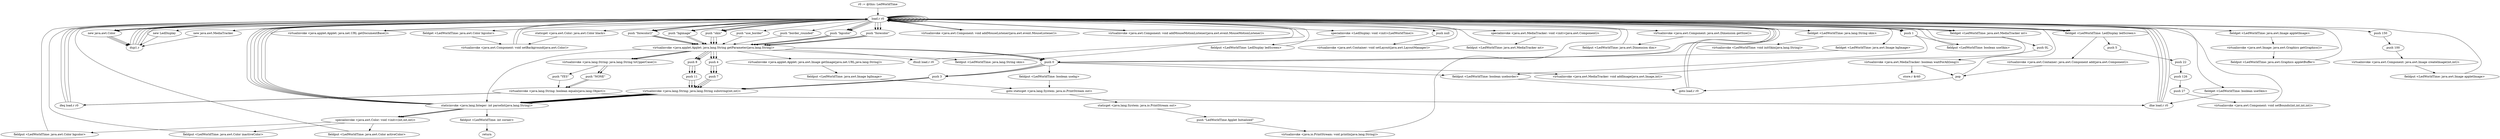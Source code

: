 digraph "" {
    "r0 := @this: LedWorldTime"
    "load.r r0"
    "r0 := @this: LedWorldTime"->"load.r r0";
    "push \"skin\""
    "load.r r0"->"push \"skin\"";
    "virtualinvoke <java.applet.Applet: java.lang.String getParameter(java.lang.String)>"
    "push \"skin\""->"virtualinvoke <java.applet.Applet: java.lang.String getParameter(java.lang.String)>";
    "virtualinvoke <java.lang.String: java.lang.String toUpperCase()>"
    "virtualinvoke <java.applet.Applet: java.lang.String getParameter(java.lang.String)>"->"virtualinvoke <java.lang.String: java.lang.String toUpperCase()>";
    "push \"NONE\""
    "virtualinvoke <java.lang.String: java.lang.String toUpperCase()>"->"push \"NONE\"";
    "virtualinvoke <java.lang.String: boolean equals(java.lang.Object)>"
    "push \"NONE\""->"virtualinvoke <java.lang.String: boolean equals(java.lang.Object)>";
    "ifeq load.r r0"
    "virtualinvoke <java.lang.String: boolean equals(java.lang.Object)>"->"ifeq load.r r0";
    "ifeq load.r r0"->"load.r r0";
    "load.r r0"->"push \"skin\"";
    "push \"skin\""->"virtualinvoke <java.applet.Applet: java.lang.String getParameter(java.lang.String)>";
    "ifnull load.r r0"
    "virtualinvoke <java.applet.Applet: java.lang.String getParameter(java.lang.String)>"->"ifnull load.r r0";
    "ifnull load.r r0"->"load.r r0";
    "push 1"
    "load.r r0"->"push 1";
    "fieldput <LedWorldTime: boolean useSkin>"
    "push 1"->"fieldput <LedWorldTime: boolean useSkin>";
    "fieldput <LedWorldTime: boolean useSkin>"->"load.r r0";
    "load.r r0"->"load.r r0";
    "load.r r0"->"push \"skin\"";
    "push \"skin\""->"virtualinvoke <java.applet.Applet: java.lang.String getParameter(java.lang.String)>";
    "fieldput <LedWorldTime: java.lang.String skin>"
    "virtualinvoke <java.applet.Applet: java.lang.String getParameter(java.lang.String)>"->"fieldput <LedWorldTime: java.lang.String skin>";
    "fieldput <LedWorldTime: java.lang.String skin>"->"load.r r0";
    "fieldget <LedWorldTime: boolean useSkin>"
    "load.r r0"->"fieldget <LedWorldTime: boolean useSkin>";
    "ifne load.r r0"
    "fieldget <LedWorldTime: boolean useSkin>"->"ifne load.r r0";
    "ifne load.r r0"->"load.r r0";
    "new java.awt.Color"
    "load.r r0"->"new java.awt.Color";
    "dup1.r"
    "new java.awt.Color"->"dup1.r";
    "dup1.r"->"load.r r0";
    "push \"bgcolor\""
    "load.r r0"->"push \"bgcolor\"";
    "push \"bgcolor\""->"virtualinvoke <java.applet.Applet: java.lang.String getParameter(java.lang.String)>";
    "push 0"
    "virtualinvoke <java.applet.Applet: java.lang.String getParameter(java.lang.String)>"->"push 0";
    "push 3"
    "push 0"->"push 3";
    "virtualinvoke <java.lang.String: java.lang.String substring(int,int)>"
    "push 3"->"virtualinvoke <java.lang.String: java.lang.String substring(int,int)>";
    "staticinvoke <java.lang.Integer: int parseInt(java.lang.String)>"
    "virtualinvoke <java.lang.String: java.lang.String substring(int,int)>"->"staticinvoke <java.lang.Integer: int parseInt(java.lang.String)>";
    "staticinvoke <java.lang.Integer: int parseInt(java.lang.String)>"->"load.r r0";
    "load.r r0"->"push \"bgcolor\"";
    "push \"bgcolor\""->"virtualinvoke <java.applet.Applet: java.lang.String getParameter(java.lang.String)>";
    "push 4"
    "virtualinvoke <java.applet.Applet: java.lang.String getParameter(java.lang.String)>"->"push 4";
    "push 7"
    "push 4"->"push 7";
    "push 7"->"virtualinvoke <java.lang.String: java.lang.String substring(int,int)>";
    "virtualinvoke <java.lang.String: java.lang.String substring(int,int)>"->"staticinvoke <java.lang.Integer: int parseInt(java.lang.String)>";
    "staticinvoke <java.lang.Integer: int parseInt(java.lang.String)>"->"load.r r0";
    "load.r r0"->"push \"bgcolor\"";
    "push \"bgcolor\""->"virtualinvoke <java.applet.Applet: java.lang.String getParameter(java.lang.String)>";
    "push 8"
    "virtualinvoke <java.applet.Applet: java.lang.String getParameter(java.lang.String)>"->"push 8";
    "push 11"
    "push 8"->"push 11";
    "push 11"->"virtualinvoke <java.lang.String: java.lang.String substring(int,int)>";
    "virtualinvoke <java.lang.String: java.lang.String substring(int,int)>"->"staticinvoke <java.lang.Integer: int parseInt(java.lang.String)>";
    "specialinvoke <java.awt.Color: void <init>(int,int,int)>"
    "staticinvoke <java.lang.Integer: int parseInt(java.lang.String)>"->"specialinvoke <java.awt.Color: void <init>(int,int,int)>";
    "fieldput <LedWorldTime: java.awt.Color bgcolor>"
    "specialinvoke <java.awt.Color: void <init>(int,int,int)>"->"fieldput <LedWorldTime: java.awt.Color bgcolor>";
    "fieldput <LedWorldTime: java.awt.Color bgcolor>"->"load.r r0";
    "load.r r0"->"new java.awt.Color";
    "new java.awt.Color"->"dup1.r";
    "dup1.r"->"load.r r0";
    "push \"forecolor\""
    "load.r r0"->"push \"forecolor\"";
    "push \"forecolor\""->"virtualinvoke <java.applet.Applet: java.lang.String getParameter(java.lang.String)>";
    "virtualinvoke <java.applet.Applet: java.lang.String getParameter(java.lang.String)>"->"push 0";
    "push 0"->"push 3";
    "push 3"->"virtualinvoke <java.lang.String: java.lang.String substring(int,int)>";
    "virtualinvoke <java.lang.String: java.lang.String substring(int,int)>"->"staticinvoke <java.lang.Integer: int parseInt(java.lang.String)>";
    "staticinvoke <java.lang.Integer: int parseInt(java.lang.String)>"->"load.r r0";
    "load.r r0"->"push \"forecolor\"";
    "push \"forecolor\""->"virtualinvoke <java.applet.Applet: java.lang.String getParameter(java.lang.String)>";
    "virtualinvoke <java.applet.Applet: java.lang.String getParameter(java.lang.String)>"->"push 4";
    "push 4"->"push 7";
    "push 7"->"virtualinvoke <java.lang.String: java.lang.String substring(int,int)>";
    "virtualinvoke <java.lang.String: java.lang.String substring(int,int)>"->"staticinvoke <java.lang.Integer: int parseInt(java.lang.String)>";
    "staticinvoke <java.lang.Integer: int parseInt(java.lang.String)>"->"load.r r0";
    "load.r r0"->"push \"forecolor\"";
    "push \"forecolor\""->"virtualinvoke <java.applet.Applet: java.lang.String getParameter(java.lang.String)>";
    "virtualinvoke <java.applet.Applet: java.lang.String getParameter(java.lang.String)>"->"push 8";
    "push 8"->"push 11";
    "push 11"->"virtualinvoke <java.lang.String: java.lang.String substring(int,int)>";
    "virtualinvoke <java.lang.String: java.lang.String substring(int,int)>"->"staticinvoke <java.lang.Integer: int parseInt(java.lang.String)>";
    "staticinvoke <java.lang.Integer: int parseInt(java.lang.String)>"->"specialinvoke <java.awt.Color: void <init>(int,int,int)>";
    "fieldput <LedWorldTime: java.awt.Color inactiveColor>"
    "specialinvoke <java.awt.Color: void <init>(int,int,int)>"->"fieldput <LedWorldTime: java.awt.Color inactiveColor>";
    "fieldput <LedWorldTime: java.awt.Color inactiveColor>"->"load.r r0";
    "load.r r0"->"new java.awt.Color";
    "new java.awt.Color"->"dup1.r";
    "dup1.r"->"load.r r0";
    "push \"forecolor2\""
    "load.r r0"->"push \"forecolor2\"";
    "push \"forecolor2\""->"virtualinvoke <java.applet.Applet: java.lang.String getParameter(java.lang.String)>";
    "virtualinvoke <java.applet.Applet: java.lang.String getParameter(java.lang.String)>"->"push 0";
    "push 0"->"push 3";
    "push 3"->"virtualinvoke <java.lang.String: java.lang.String substring(int,int)>";
    "virtualinvoke <java.lang.String: java.lang.String substring(int,int)>"->"staticinvoke <java.lang.Integer: int parseInt(java.lang.String)>";
    "staticinvoke <java.lang.Integer: int parseInt(java.lang.String)>"->"load.r r0";
    "load.r r0"->"push \"forecolor2\"";
    "push \"forecolor2\""->"virtualinvoke <java.applet.Applet: java.lang.String getParameter(java.lang.String)>";
    "virtualinvoke <java.applet.Applet: java.lang.String getParameter(java.lang.String)>"->"push 4";
    "push 4"->"push 7";
    "push 7"->"virtualinvoke <java.lang.String: java.lang.String substring(int,int)>";
    "virtualinvoke <java.lang.String: java.lang.String substring(int,int)>"->"staticinvoke <java.lang.Integer: int parseInt(java.lang.String)>";
    "staticinvoke <java.lang.Integer: int parseInt(java.lang.String)>"->"load.r r0";
    "load.r r0"->"push \"forecolor2\"";
    "push \"forecolor2\""->"virtualinvoke <java.applet.Applet: java.lang.String getParameter(java.lang.String)>";
    "virtualinvoke <java.applet.Applet: java.lang.String getParameter(java.lang.String)>"->"push 8";
    "push 8"->"push 11";
    "push 11"->"virtualinvoke <java.lang.String: java.lang.String substring(int,int)>";
    "virtualinvoke <java.lang.String: java.lang.String substring(int,int)>"->"staticinvoke <java.lang.Integer: int parseInt(java.lang.String)>";
    "staticinvoke <java.lang.Integer: int parseInt(java.lang.String)>"->"specialinvoke <java.awt.Color: void <init>(int,int,int)>";
    "fieldput <LedWorldTime: java.awt.Color activeColor>"
    "specialinvoke <java.awt.Color: void <init>(int,int,int)>"->"fieldput <LedWorldTime: java.awt.Color activeColor>";
    "fieldput <LedWorldTime: java.awt.Color activeColor>"->"load.r r0";
    "push \"bgimage\""
    "load.r r0"->"push \"bgimage\"";
    "push \"bgimage\""->"virtualinvoke <java.applet.Applet: java.lang.String getParameter(java.lang.String)>";
    "virtualinvoke <java.applet.Applet: java.lang.String getParameter(java.lang.String)>"->"virtualinvoke <java.lang.String: java.lang.String toUpperCase()>";
    "virtualinvoke <java.lang.String: java.lang.String toUpperCase()>"->"push \"NONE\"";
    "push \"NONE\""->"virtualinvoke <java.lang.String: boolean equals(java.lang.Object)>";
    "virtualinvoke <java.lang.String: boolean equals(java.lang.Object)>"->"ifne load.r r0";
    "ifne load.r r0"->"load.r r0";
    "load.r r0"->"load.r r0";
    "load.r r0"->"load.r r0";
    "virtualinvoke <java.applet.Applet: java.net.URL getDocumentBase()>"
    "load.r r0"->"virtualinvoke <java.applet.Applet: java.net.URL getDocumentBase()>";
    "virtualinvoke <java.applet.Applet: java.net.URL getDocumentBase()>"->"load.r r0";
    "load.r r0"->"push \"bgimage\"";
    "push \"bgimage\""->"virtualinvoke <java.applet.Applet: java.lang.String getParameter(java.lang.String)>";
    "virtualinvoke <java.applet.Applet: java.awt.Image getImage(java.net.URL,java.lang.String)>"
    "virtualinvoke <java.applet.Applet: java.lang.String getParameter(java.lang.String)>"->"virtualinvoke <java.applet.Applet: java.awt.Image getImage(java.net.URL,java.lang.String)>";
    "fieldput <LedWorldTime: java.awt.Image bgImage>"
    "virtualinvoke <java.applet.Applet: java.awt.Image getImage(java.net.URL,java.lang.String)>"->"fieldput <LedWorldTime: java.awt.Image bgImage>";
    "goto staticget <java.lang.System: java.io.PrintStream out>"
    "fieldput <LedWorldTime: java.awt.Image bgImage>"->"goto staticget <java.lang.System: java.io.PrintStream out>";
    "staticget <java.lang.System: java.io.PrintStream out>"
    "goto staticget <java.lang.System: java.io.PrintStream out>"->"staticget <java.lang.System: java.io.PrintStream out>";
    "push \"LedWorldTime Applet Initialized\""
    "staticget <java.lang.System: java.io.PrintStream out>"->"push \"LedWorldTime Applet Initialized\"";
    "virtualinvoke <java.io.PrintStream: void println(java.lang.String)>"
    "push \"LedWorldTime Applet Initialized\""->"virtualinvoke <java.io.PrintStream: void println(java.lang.String)>";
    "virtualinvoke <java.io.PrintStream: void println(java.lang.String)>"->"load.r r0";
    "new LedDisplay"
    "load.r r0"->"new LedDisplay";
    "new LedDisplay"->"dup1.r";
    "dup1.r"->"load.r r0";
    "specialinvoke <LedDisplay: void <init>(LedWorldTime)>"
    "load.r r0"->"specialinvoke <LedDisplay: void <init>(LedWorldTime)>";
    "fieldput <LedWorldTime: LedDisplay ledScreen>"
    "specialinvoke <LedDisplay: void <init>(LedWorldTime)>"->"fieldput <LedWorldTime: LedDisplay ledScreen>";
    "fieldput <LedWorldTime: LedDisplay ledScreen>"->"load.r r0";
    "push null"
    "load.r r0"->"push null";
    "virtualinvoke <java.awt.Container: void setLayout(java.awt.LayoutManager)>"
    "push null"->"virtualinvoke <java.awt.Container: void setLayout(java.awt.LayoutManager)>";
    "virtualinvoke <java.awt.Container: void setLayout(java.awt.LayoutManager)>"->"load.r r0";
    "fieldget <LedWorldTime: LedDisplay ledScreen>"
    "load.r r0"->"fieldget <LedWorldTime: LedDisplay ledScreen>";
    "fieldget <LedWorldTime: LedDisplay ledScreen>"->"load.r r0";
    "fieldget <LedWorldTime: java.awt.Color bgcolor>"
    "load.r r0"->"fieldget <LedWorldTime: java.awt.Color bgcolor>";
    "virtualinvoke <java.awt.Component: void setBackground(java.awt.Color)>"
    "fieldget <LedWorldTime: java.awt.Color bgcolor>"->"virtualinvoke <java.awt.Component: void setBackground(java.awt.Color)>";
    "virtualinvoke <java.awt.Component: void setBackground(java.awt.Color)>"->"load.r r0";
    "staticget <java.awt.Color: java.awt.Color black>"
    "load.r r0"->"staticget <java.awt.Color: java.awt.Color black>";
    "staticget <java.awt.Color: java.awt.Color black>"->"virtualinvoke <java.awt.Component: void setBackground(java.awt.Color)>";
    "virtualinvoke <java.awt.Component: void setBackground(java.awt.Color)>"->"load.r r0";
    "load.r r0"->"fieldget <LedWorldTime: LedDisplay ledScreen>";
    "push 5"
    "fieldget <LedWorldTime: LedDisplay ledScreen>"->"push 5";
    "push 22"
    "push 5"->"push 22";
    "push 126"
    "push 22"->"push 126";
    "push 27"
    "push 126"->"push 27";
    "virtualinvoke <java.awt.Component: void setBounds(int,int,int,int)>"
    "push 27"->"virtualinvoke <java.awt.Component: void setBounds(int,int,int,int)>";
    "virtualinvoke <java.awt.Component: void setBounds(int,int,int,int)>"->"load.r r0";
    "load.r r0"->"load.r r0";
    "load.r r0"->"fieldget <LedWorldTime: LedDisplay ledScreen>";
    "virtualinvoke <java.awt.Container: java.awt.Component add(java.awt.Component)>"
    "fieldget <LedWorldTime: LedDisplay ledScreen>"->"virtualinvoke <java.awt.Container: java.awt.Component add(java.awt.Component)>";
    "pop"
    "virtualinvoke <java.awt.Container: java.awt.Component add(java.awt.Component)>"->"pop";
    "pop"->"load.r r0";
    "new java.awt.MediaTracker"
    "load.r r0"->"new java.awt.MediaTracker";
    "new java.awt.MediaTracker"->"dup1.r";
    "dup1.r"->"load.r r0";
    "specialinvoke <java.awt.MediaTracker: void <init>(java.awt.Component)>"
    "load.r r0"->"specialinvoke <java.awt.MediaTracker: void <init>(java.awt.Component)>";
    "fieldput <LedWorldTime: java.awt.MediaTracker mt>"
    "specialinvoke <java.awt.MediaTracker: void <init>(java.awt.Component)>"->"fieldput <LedWorldTime: java.awt.MediaTracker mt>";
    "fieldput <LedWorldTime: java.awt.MediaTracker mt>"->"load.r r0";
    "fieldget <LedWorldTime: java.awt.MediaTracker mt>"
    "load.r r0"->"fieldget <LedWorldTime: java.awt.MediaTracker mt>";
    "fieldget <LedWorldTime: java.awt.MediaTracker mt>"->"load.r r0";
    "fieldget <LedWorldTime: java.awt.Image bgImage>"
    "load.r r0"->"fieldget <LedWorldTime: java.awt.Image bgImage>";
    "fieldget <LedWorldTime: java.awt.Image bgImage>"->"push 0";
    "virtualinvoke <java.awt.MediaTracker: void addImage(java.awt.Image,int)>"
    "push 0"->"virtualinvoke <java.awt.MediaTracker: void addImage(java.awt.Image,int)>";
    "virtualinvoke <java.awt.MediaTracker: void addImage(java.awt.Image,int)>"->"load.r r0";
    "load.r r0"->"fieldget <LedWorldTime: java.awt.MediaTracker mt>";
    "push 0L"
    "fieldget <LedWorldTime: java.awt.MediaTracker mt>"->"push 0L";
    "virtualinvoke <java.awt.MediaTracker: boolean waitForAll(long)>"
    "push 0L"->"virtualinvoke <java.awt.MediaTracker: boolean waitForAll(long)>";
    "virtualinvoke <java.awt.MediaTracker: boolean waitForAll(long)>"->"pop";
    "goto load.r r0"
    "pop"->"goto load.r r0";
    "goto load.r r0"->"load.r r0";
    "load.r r0"->"load.r r0";
    "virtualinvoke <java.awt.Component: void addMouseListener(java.awt.event.MouseListener)>"
    "load.r r0"->"virtualinvoke <java.awt.Component: void addMouseListener(java.awt.event.MouseListener)>";
    "virtualinvoke <java.awt.Component: void addMouseListener(java.awt.event.MouseListener)>"->"load.r r0";
    "load.r r0"->"load.r r0";
    "virtualinvoke <java.awt.Component: void addMouseMotionListener(java.awt.event.MouseMotionListener)>"
    "load.r r0"->"virtualinvoke <java.awt.Component: void addMouseMotionListener(java.awt.event.MouseMotionListener)>";
    "virtualinvoke <java.awt.Component: void addMouseMotionListener(java.awt.event.MouseMotionListener)>"->"load.r r0";
    "load.r r0"->"load.r r0";
    "push 150"
    "load.r r0"->"push 150";
    "push 100"
    "push 150"->"push 100";
    "virtualinvoke <java.awt.Component: java.awt.Image createImage(int,int)>"
    "push 100"->"virtualinvoke <java.awt.Component: java.awt.Image createImage(int,int)>";
    "fieldput <LedWorldTime: java.awt.Image appletImage>"
    "virtualinvoke <java.awt.Component: java.awt.Image createImage(int,int)>"->"fieldput <LedWorldTime: java.awt.Image appletImage>";
    "fieldput <LedWorldTime: java.awt.Image appletImage>"->"load.r r0";
    "load.r r0"->"load.r r0";
    "fieldget <LedWorldTime: java.awt.Image appletImage>"
    "load.r r0"->"fieldget <LedWorldTime: java.awt.Image appletImage>";
    "virtualinvoke <java.awt.Image: java.awt.Graphics getGraphics()>"
    "fieldget <LedWorldTime: java.awt.Image appletImage>"->"virtualinvoke <java.awt.Image: java.awt.Graphics getGraphics()>";
    "fieldput <LedWorldTime: java.awt.Graphics appletBuffer>"
    "virtualinvoke <java.awt.Image: java.awt.Graphics getGraphics()>"->"fieldput <LedWorldTime: java.awt.Graphics appletBuffer>";
    "fieldput <LedWorldTime: java.awt.Graphics appletBuffer>"->"load.r r0";
    "load.r r0"->"load.r r0";
    "virtualinvoke <java.awt.Component: java.awt.Dimension getSize()>"
    "load.r r0"->"virtualinvoke <java.awt.Component: java.awt.Dimension getSize()>";
    "fieldput <LedWorldTime: java.awt.Dimension dim>"
    "virtualinvoke <java.awt.Component: java.awt.Dimension getSize()>"->"fieldput <LedWorldTime: java.awt.Dimension dim>";
    "fieldput <LedWorldTime: java.awt.Dimension dim>"->"load.r r0";
    "push \"use_border\""
    "load.r r0"->"push \"use_border\"";
    "push \"use_border\""->"virtualinvoke <java.applet.Applet: java.lang.String getParameter(java.lang.String)>";
    "virtualinvoke <java.applet.Applet: java.lang.String getParameter(java.lang.String)>"->"virtualinvoke <java.lang.String: java.lang.String toUpperCase()>";
    "push \"YES\""
    "virtualinvoke <java.lang.String: java.lang.String toUpperCase()>"->"push \"YES\"";
    "push \"YES\""->"virtualinvoke <java.lang.String: boolean equals(java.lang.Object)>";
    "virtualinvoke <java.lang.String: boolean equals(java.lang.Object)>"->"ifeq load.r r0";
    "ifeq load.r r0"->"load.r r0";
    "load.r r0"->"push 1";
    "fieldput <LedWorldTime: boolean useborder>"
    "push 1"->"fieldput <LedWorldTime: boolean useborder>";
    "fieldput <LedWorldTime: boolean useborder>"->"goto load.r r0";
    "goto load.r r0"->"load.r r0";
    "load.r r0"->"load.r r0";
    "push \"border_rounded\""
    "load.r r0"->"push \"border_rounded\"";
    "push \"border_rounded\""->"virtualinvoke <java.applet.Applet: java.lang.String getParameter(java.lang.String)>";
    "virtualinvoke <java.applet.Applet: java.lang.String getParameter(java.lang.String)>"->"staticinvoke <java.lang.Integer: int parseInt(java.lang.String)>";
    "fieldput <LedWorldTime: int corner>"
    "staticinvoke <java.lang.Integer: int parseInt(java.lang.String)>"->"fieldput <LedWorldTime: int corner>";
    "return"
    "fieldput <LedWorldTime: int corner>"->"return";
    "ifeq load.r r0"->"load.r r0";
    "load.r r0"->"push 0";
    "push 0"->"fieldput <LedWorldTime: boolean useborder>";
    "store.r $r40"
    "virtualinvoke <java.awt.MediaTracker: boolean waitForAll(long)>"->"store.r $r40";
    "ifne load.r r0"->"load.r r0";
    "load.r r0"->"push 0";
    "fieldput <LedWorldTime: boolean usebg>"
    "push 0"->"fieldput <LedWorldTime: boolean usebg>";
    "fieldput <LedWorldTime: boolean usebg>"->"goto staticget <java.lang.System: java.io.PrintStream out>";
    "ifne load.r r0"->"load.r r0";
    "load.r r0"->"load.r r0";
    "fieldget <LedWorldTime: java.lang.String skin>"
    "load.r r0"->"fieldget <LedWorldTime: java.lang.String skin>";
    "virtualinvoke <LedWorldTime: void initSkin(java.lang.String)>"
    "fieldget <LedWorldTime: java.lang.String skin>"->"virtualinvoke <LedWorldTime: void initSkin(java.lang.String)>";
}
